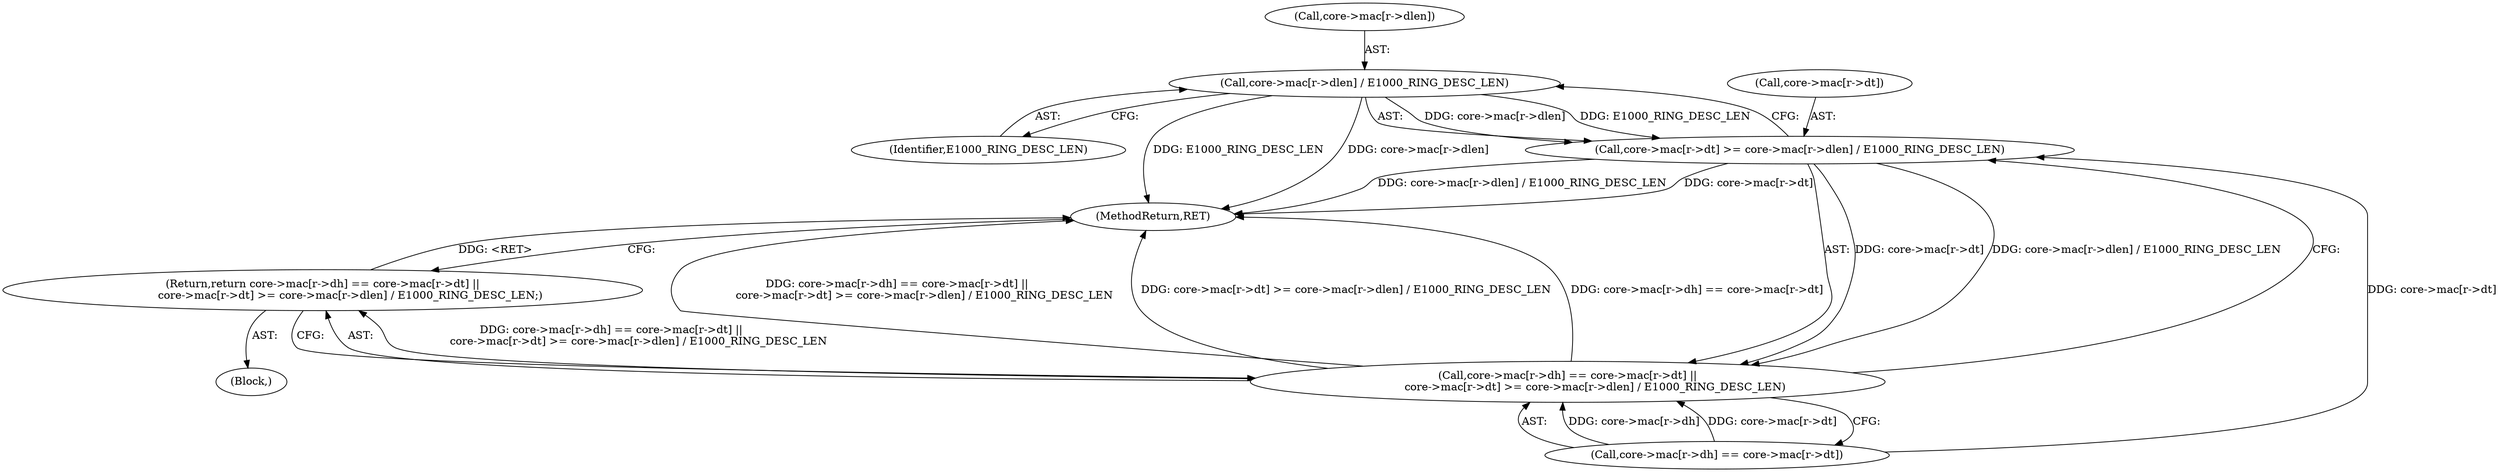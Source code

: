 digraph "0_qemu_4154c7e03fa55b4cf52509a83d50d6c09d743b77@pointer" {
"1000129" [label="(Call,core->mac[r->dlen] / E1000_RING_DESC_LEN)"];
"1000121" [label="(Call,core->mac[r->dt] >= core->mac[r->dlen] / E1000_RING_DESC_LEN)"];
"1000105" [label="(Call,core->mac[r->dh] == core->mac[r->dt] ||\n                core->mac[r->dt] >= core->mac[r->dlen] / E1000_RING_DESC_LEN)"];
"1000104" [label="(Return,return core->mac[r->dh] == core->mac[r->dt] ||\n                core->mac[r->dt] >= core->mac[r->dlen] / E1000_RING_DESC_LEN;)"];
"1000137" [label="(Identifier,E1000_RING_DESC_LEN)"];
"1000121" [label="(Call,core->mac[r->dt] >= core->mac[r->dlen] / E1000_RING_DESC_LEN)"];
"1000104" [label="(Return,return core->mac[r->dh] == core->mac[r->dt] ||\n                core->mac[r->dt] >= core->mac[r->dlen] / E1000_RING_DESC_LEN;)"];
"1000103" [label="(Block,)"];
"1000105" [label="(Call,core->mac[r->dh] == core->mac[r->dt] ||\n                core->mac[r->dt] >= core->mac[r->dlen] / E1000_RING_DESC_LEN)"];
"1000129" [label="(Call,core->mac[r->dlen] / E1000_RING_DESC_LEN)"];
"1000106" [label="(Call,core->mac[r->dh] == core->mac[r->dt])"];
"1000138" [label="(MethodReturn,RET)"];
"1000122" [label="(Call,core->mac[r->dt])"];
"1000130" [label="(Call,core->mac[r->dlen])"];
"1000129" -> "1000121"  [label="AST: "];
"1000129" -> "1000137"  [label="CFG: "];
"1000130" -> "1000129"  [label="AST: "];
"1000137" -> "1000129"  [label="AST: "];
"1000121" -> "1000129"  [label="CFG: "];
"1000129" -> "1000138"  [label="DDG: core->mac[r->dlen]"];
"1000129" -> "1000138"  [label="DDG: E1000_RING_DESC_LEN"];
"1000129" -> "1000121"  [label="DDG: core->mac[r->dlen]"];
"1000129" -> "1000121"  [label="DDG: E1000_RING_DESC_LEN"];
"1000121" -> "1000105"  [label="AST: "];
"1000122" -> "1000121"  [label="AST: "];
"1000105" -> "1000121"  [label="CFG: "];
"1000121" -> "1000138"  [label="DDG: core->mac[r->dlen] / E1000_RING_DESC_LEN"];
"1000121" -> "1000138"  [label="DDG: core->mac[r->dt]"];
"1000121" -> "1000105"  [label="DDG: core->mac[r->dt]"];
"1000121" -> "1000105"  [label="DDG: core->mac[r->dlen] / E1000_RING_DESC_LEN"];
"1000106" -> "1000121"  [label="DDG: core->mac[r->dt]"];
"1000105" -> "1000104"  [label="AST: "];
"1000105" -> "1000106"  [label="CFG: "];
"1000106" -> "1000105"  [label="AST: "];
"1000104" -> "1000105"  [label="CFG: "];
"1000105" -> "1000138"  [label="DDG: core->mac[r->dh] == core->mac[r->dt] ||\n                core->mac[r->dt] >= core->mac[r->dlen] / E1000_RING_DESC_LEN"];
"1000105" -> "1000138"  [label="DDG: core->mac[r->dt] >= core->mac[r->dlen] / E1000_RING_DESC_LEN"];
"1000105" -> "1000138"  [label="DDG: core->mac[r->dh] == core->mac[r->dt]"];
"1000105" -> "1000104"  [label="DDG: core->mac[r->dh] == core->mac[r->dt] ||\n                core->mac[r->dt] >= core->mac[r->dlen] / E1000_RING_DESC_LEN"];
"1000106" -> "1000105"  [label="DDG: core->mac[r->dh]"];
"1000106" -> "1000105"  [label="DDG: core->mac[r->dt]"];
"1000104" -> "1000103"  [label="AST: "];
"1000138" -> "1000104"  [label="CFG: "];
"1000104" -> "1000138"  [label="DDG: <RET>"];
}
